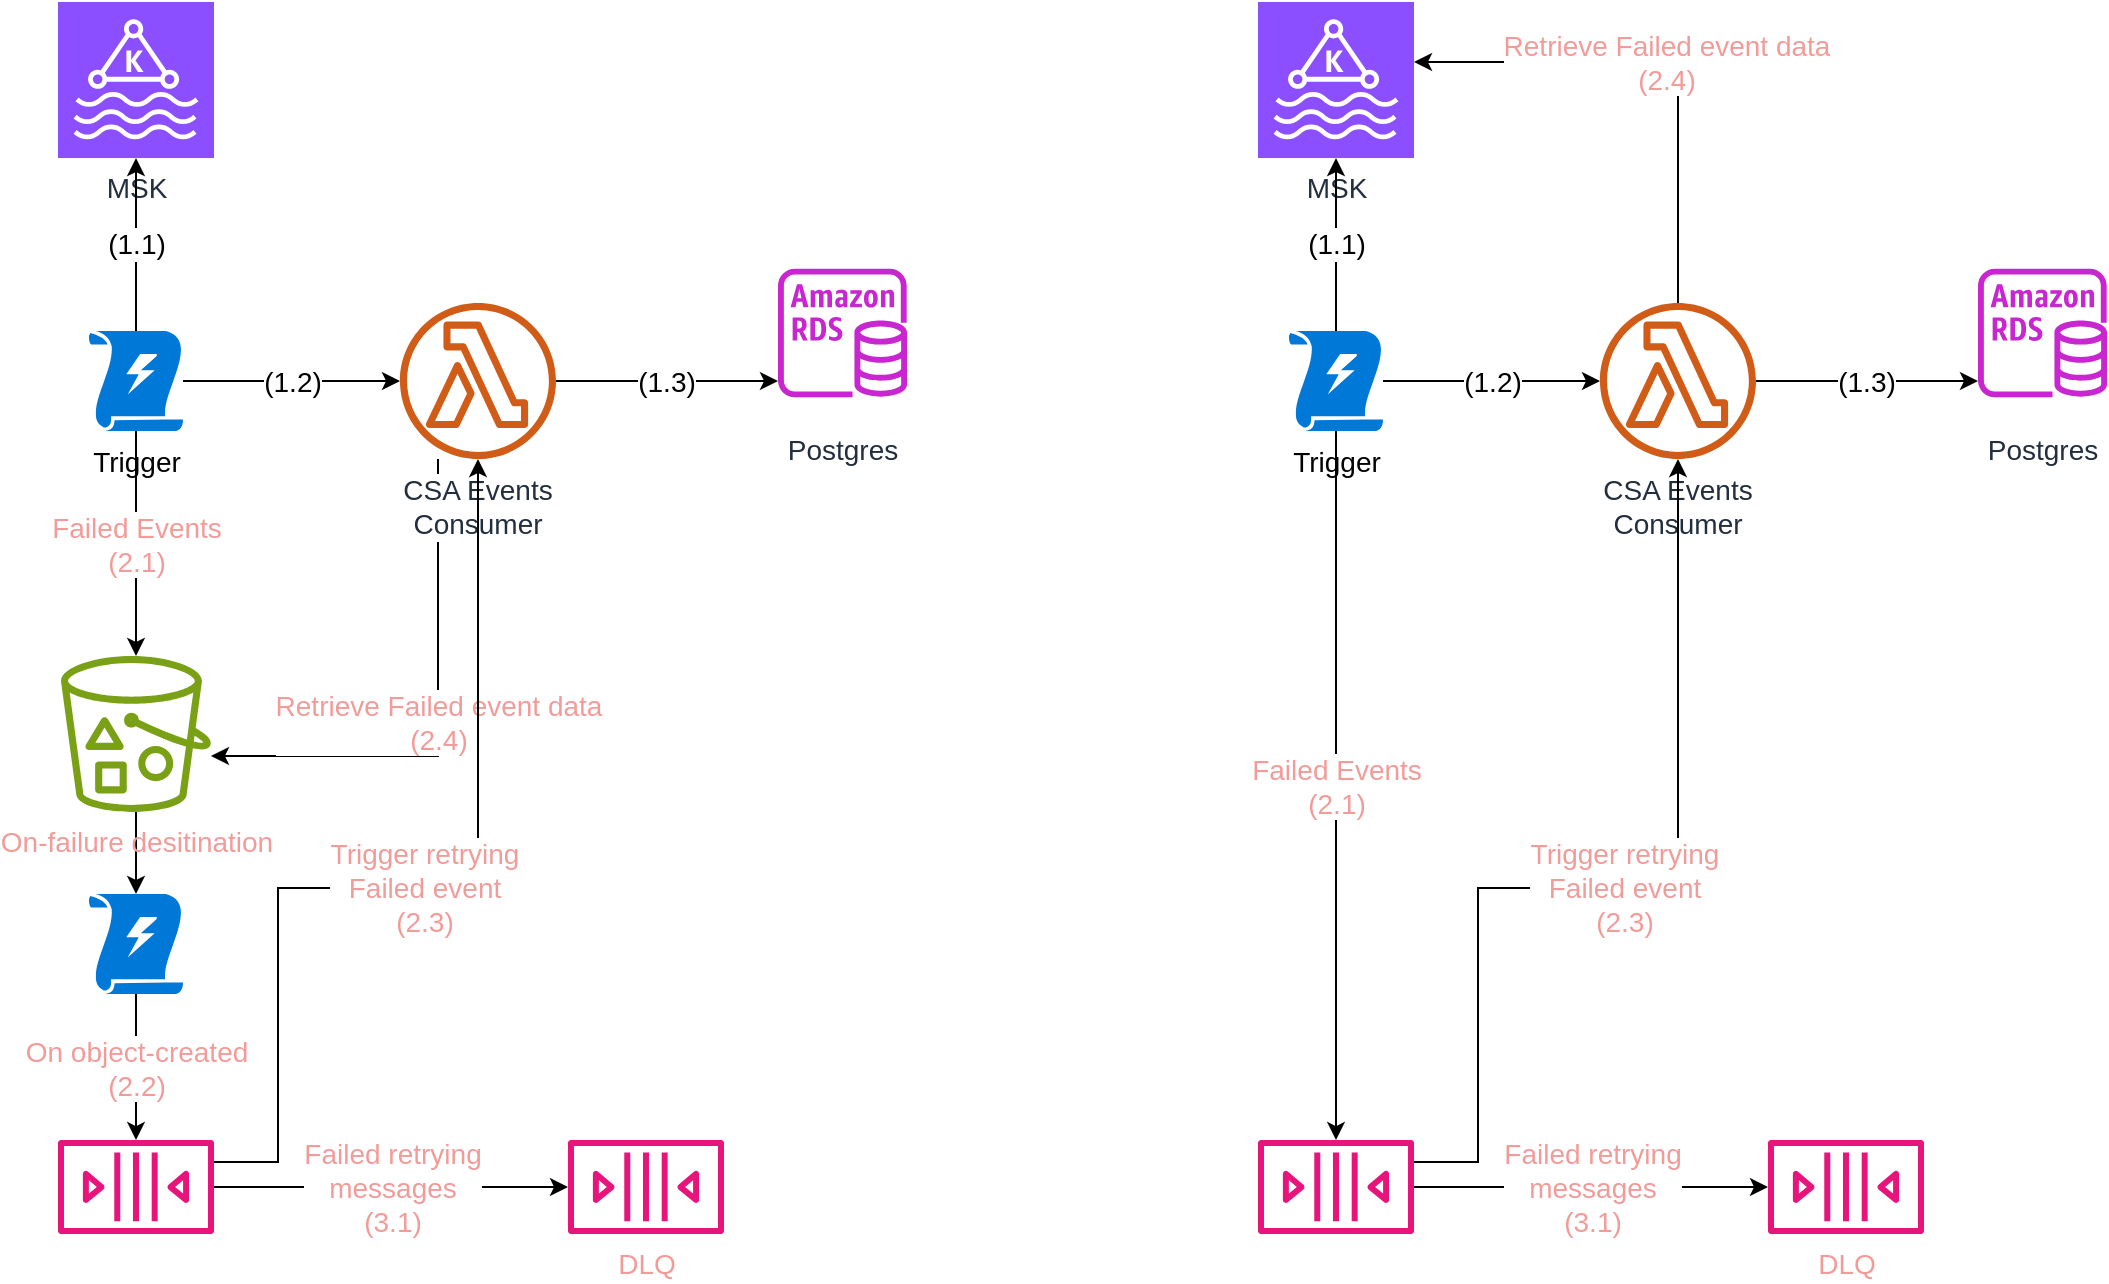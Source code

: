 <mxfile version="24.8.6">
  <diagram id="Ht1M8jgEwFfnCIfOTk4-" name="Page-1">
    <mxGraphModel dx="2578" dy="1439" grid="1" gridSize="10" guides="1" tooltips="1" connect="1" arrows="1" fold="1" page="1" pageScale="1" pageWidth="1169" pageHeight="827" math="0" shadow="0">
      <root>
        <mxCell id="0" />
        <mxCell id="1" parent="0" />
        <mxCell id="d1aQsJZGRrAFsnmFgu7d-13" value="(1.3)" style="edgeStyle=orthogonalEdgeStyle;rounded=0;orthogonalLoop=1;jettySize=auto;html=1;fontSize=14;" edge="1" parent="1" source="UEzPUAAOIrF-is8g5C7q-115">
          <mxGeometry relative="1" as="geometry">
            <mxPoint x="440" y="229.5" as="targetPoint" />
          </mxGeometry>
        </mxCell>
        <mxCell id="d1aQsJZGRrAFsnmFgu7d-29" value="&lt;div style=&quot;font-size: 14px;&quot;&gt;Retrieve Failed event data&lt;/div&gt;(2.4)" style="edgeStyle=orthogonalEdgeStyle;rounded=0;orthogonalLoop=1;jettySize=auto;html=1;fontSize=14;fontColor=#F19C99;" edge="1" parent="1" source="UEzPUAAOIrF-is8g5C7q-115" target="d1aQsJZGRrAFsnmFgu7d-3">
          <mxGeometry relative="1" as="geometry">
            <Array as="points">
              <mxPoint x="270" y="417" />
            </Array>
          </mxGeometry>
        </mxCell>
        <mxCell id="UEzPUAAOIrF-is8g5C7q-115" value="CSA Events Consumer" style="outlineConnect=0;fontColor=#232F3E;gradientColor=none;fillColor=#D05C17;strokeColor=none;dashed=0;verticalLabelPosition=bottom;verticalAlign=top;align=center;html=1;fontSize=14;fontStyle=0;aspect=fixed;pointerEvents=1;shape=mxgraph.aws4.lambda_function;labelBackgroundColor=#FFFFFF;labelBorderColor=none;whiteSpace=wrap;" parent="1" vertex="1">
          <mxGeometry x="251" y="190.5" width="78" height="78" as="geometry" />
        </mxCell>
        <mxCell id="d1aQsJZGRrAFsnmFgu7d-1" value="MSK" style="sketch=0;points=[[0,0,0],[0.25,0,0],[0.5,0,0],[0.75,0,0],[1,0,0],[0,1,0],[0.25,1,0],[0.5,1,0],[0.75,1,0],[1,1,0],[0,0.25,0],[0,0.5,0],[0,0.75,0],[1,0.25,0],[1,0.5,0],[1,0.75,0]];outlineConnect=0;fontColor=#232F3E;fillColor=#8C4FFF;strokeColor=#ffffff;dashed=0;verticalLabelPosition=bottom;verticalAlign=top;align=center;html=1;fontSize=14;fontStyle=0;aspect=fixed;shape=mxgraph.aws4.resourceIcon;resIcon=mxgraph.aws4.managed_streaming_for_kafka;" vertex="1" parent="1">
          <mxGeometry x="80" y="40" width="78" height="78" as="geometry" />
        </mxCell>
        <mxCell id="d1aQsJZGRrAFsnmFgu7d-6" value="(1.2)" style="edgeStyle=orthogonalEdgeStyle;rounded=0;orthogonalLoop=1;jettySize=auto;html=1;fontSize=14;" edge="1" parent="1" source="d1aQsJZGRrAFsnmFgu7d-2" target="UEzPUAAOIrF-is8g5C7q-115">
          <mxGeometry relative="1" as="geometry" />
        </mxCell>
        <mxCell id="d1aQsJZGRrAFsnmFgu7d-7" value="(1.1)" style="edgeStyle=orthogonalEdgeStyle;rounded=0;orthogonalLoop=1;jettySize=auto;html=1;fontSize=14;" edge="1" parent="1" source="d1aQsJZGRrAFsnmFgu7d-2" target="d1aQsJZGRrAFsnmFgu7d-1">
          <mxGeometry relative="1" as="geometry" />
        </mxCell>
        <mxCell id="d1aQsJZGRrAFsnmFgu7d-17" value="Failed Events&lt;div style=&quot;font-size: 14px;&quot;&gt;(2.1)&lt;/div&gt;" style="edgeStyle=orthogonalEdgeStyle;rounded=0;orthogonalLoop=1;jettySize=auto;html=1;fontSize=14;fontColor=#F19C99;" edge="1" parent="1" source="d1aQsJZGRrAFsnmFgu7d-2" target="d1aQsJZGRrAFsnmFgu7d-3">
          <mxGeometry relative="1" as="geometry" />
        </mxCell>
        <mxCell id="d1aQsJZGRrAFsnmFgu7d-2" value="Trigger" style="sketch=0;aspect=fixed;pointerEvents=1;shadow=0;dashed=0;html=1;strokeColor=none;labelPosition=center;verticalLabelPosition=bottom;verticalAlign=top;align=center;shape=mxgraph.mscae.enterprise.triggers;fillColor=#0078D7;fontSize=14;" vertex="1" parent="1">
          <mxGeometry x="95.5" y="204.5" width="47" height="50" as="geometry" />
        </mxCell>
        <mxCell id="d1aQsJZGRrAFsnmFgu7d-21" value="" style="edgeStyle=orthogonalEdgeStyle;rounded=0;orthogonalLoop=1;jettySize=auto;html=1;fontSize=14;fontColor=#F19C99;" edge="1" parent="1" source="d1aQsJZGRrAFsnmFgu7d-3" target="d1aQsJZGRrAFsnmFgu7d-20">
          <mxGeometry relative="1" as="geometry" />
        </mxCell>
        <mxCell id="d1aQsJZGRrAFsnmFgu7d-3" value="On-failure desitination" style="sketch=0;outlineConnect=0;fontColor=#F19C99;gradientColor=none;fillColor=#7AA116;strokeColor=none;dashed=0;verticalLabelPosition=bottom;verticalAlign=top;align=center;html=1;fontSize=14;fontStyle=0;aspect=fixed;pointerEvents=1;shape=mxgraph.aws4.bucket_with_objects;" vertex="1" parent="1">
          <mxGeometry x="81.5" y="367" width="75" height="78" as="geometry" />
        </mxCell>
        <mxCell id="d1aQsJZGRrAFsnmFgu7d-8" value="Postgres" style="aspect=fixed;html=1;align=center;fontSize=14;image=img/lib/azure2/databases/Azure_Database_PostgreSQL_Server.svg;sketch=0;outlineConnect=0;fontColor=#232F3E;gradientColor=none;fillColor=#C925D1;strokeColor=none;dashed=0;verticalLabelPosition=bottom;verticalAlign=top;fontStyle=0;pointerEvents=1;shape=mxgraph.aws4.rds_instance;" vertex="1" parent="1">
          <mxGeometry x="440" y="162.5" width="64.5" height="86" as="geometry" />
        </mxCell>
        <mxCell id="d1aQsJZGRrAFsnmFgu7d-24" value="Trigger retrying&lt;div style=&quot;font-size: 14px;&quot;&gt;Failed event&lt;/div&gt;&lt;div style=&quot;font-size: 14px;&quot;&gt;(2.3)&lt;/div&gt;" style="edgeStyle=orthogonalEdgeStyle;rounded=0;orthogonalLoop=1;jettySize=auto;html=1;fontSize=14;fontColor=#F19C99;" edge="1" parent="1" source="d1aQsJZGRrAFsnmFgu7d-18" target="UEzPUAAOIrF-is8g5C7q-115">
          <mxGeometry relative="1" as="geometry">
            <mxPoint x="320" y="274" as="targetPoint" />
            <Array as="points">
              <mxPoint x="190" y="620" />
              <mxPoint x="190" y="483" />
              <mxPoint x="290" y="483" />
            </Array>
          </mxGeometry>
        </mxCell>
        <mxCell id="d1aQsJZGRrAFsnmFgu7d-28" value="Failed retrying&lt;div style=&quot;font-size: 14px;&quot;&gt;messages&lt;/div&gt;&lt;div style=&quot;font-size: 14px;&quot;&gt;(3.1)&lt;/div&gt;" style="edgeStyle=orthogonalEdgeStyle;rounded=0;orthogonalLoop=1;jettySize=auto;html=1;fontSize=14;fontColor=#F19C99;" edge="1" parent="1" source="d1aQsJZGRrAFsnmFgu7d-18" target="d1aQsJZGRrAFsnmFgu7d-26">
          <mxGeometry relative="1" as="geometry" />
        </mxCell>
        <mxCell id="d1aQsJZGRrAFsnmFgu7d-18" value="" style="sketch=0;outlineConnect=0;fontColor=#F19C99;gradientColor=none;fillColor=#E7157B;strokeColor=none;dashed=0;verticalLabelPosition=bottom;verticalAlign=top;align=center;html=1;fontSize=14;fontStyle=0;aspect=fixed;pointerEvents=1;shape=mxgraph.aws4.queue;" vertex="1" parent="1">
          <mxGeometry x="80" y="609" width="78" height="47" as="geometry" />
        </mxCell>
        <mxCell id="d1aQsJZGRrAFsnmFgu7d-22" value="On object-created&lt;div style=&quot;font-size: 14px;&quot;&gt;(2.2)&lt;/div&gt;" style="edgeStyle=orthogonalEdgeStyle;rounded=0;orthogonalLoop=1;jettySize=auto;html=1;fontSize=14;fontColor=#F19C99;" edge="1" parent="1" source="d1aQsJZGRrAFsnmFgu7d-20" target="d1aQsJZGRrAFsnmFgu7d-18">
          <mxGeometry relative="1" as="geometry" />
        </mxCell>
        <mxCell id="d1aQsJZGRrAFsnmFgu7d-20" value="" style="sketch=0;aspect=fixed;pointerEvents=1;shadow=0;dashed=0;html=1;strokeColor=none;labelPosition=center;verticalLabelPosition=bottom;verticalAlign=top;align=center;shape=mxgraph.mscae.enterprise.triggers;fillColor=#0078D7;fontSize=14;fontColor=#F19C99;" vertex="1" parent="1">
          <mxGeometry x="95.5" y="486" width="47" height="50" as="geometry" />
        </mxCell>
        <mxCell id="d1aQsJZGRrAFsnmFgu7d-26" value="DLQ" style="sketch=0;outlineConnect=0;fontColor=#F19C99;gradientColor=none;fillColor=#E7157B;strokeColor=none;dashed=0;verticalLabelPosition=bottom;verticalAlign=top;align=center;html=1;fontSize=14;fontStyle=0;aspect=fixed;pointerEvents=1;shape=mxgraph.aws4.queue;" vertex="1" parent="1">
          <mxGeometry x="335" y="609" width="78" height="47" as="geometry" />
        </mxCell>
        <mxCell id="d1aQsJZGRrAFsnmFgu7d-30" value="(1.3)" style="edgeStyle=orthogonalEdgeStyle;rounded=0;orthogonalLoop=1;jettySize=auto;html=1;fontSize=14;" edge="1" parent="1" source="d1aQsJZGRrAFsnmFgu7d-32">
          <mxGeometry relative="1" as="geometry">
            <mxPoint x="1040" y="229.5" as="targetPoint" />
          </mxGeometry>
        </mxCell>
        <mxCell id="d1aQsJZGRrAFsnmFgu7d-31" value="&lt;div style=&quot;font-size: 14px;&quot;&gt;Retrieve Failed event data&lt;/div&gt;(2.4)" style="edgeStyle=orthogonalEdgeStyle;rounded=0;orthogonalLoop=1;jettySize=auto;html=1;fontSize=14;fontColor=#F19C99;" edge="1" parent="1" source="d1aQsJZGRrAFsnmFgu7d-32" target="d1aQsJZGRrAFsnmFgu7d-33">
          <mxGeometry relative="1" as="geometry">
            <Array as="points">
              <mxPoint x="890" y="70" />
            </Array>
            <mxPoint x="756.492" y="417" as="targetPoint" />
            <mxPoint as="offset" />
          </mxGeometry>
        </mxCell>
        <mxCell id="d1aQsJZGRrAFsnmFgu7d-32" value="CSA Events Consumer" style="outlineConnect=0;fontColor=#232F3E;gradientColor=none;fillColor=#D05C17;strokeColor=none;dashed=0;verticalLabelPosition=bottom;verticalAlign=top;align=center;html=1;fontSize=14;fontStyle=0;aspect=fixed;pointerEvents=1;shape=mxgraph.aws4.lambda_function;labelBackgroundColor=#FFFFFF;labelBorderColor=none;whiteSpace=wrap;" vertex="1" parent="1">
          <mxGeometry x="851" y="190.5" width="78" height="78" as="geometry" />
        </mxCell>
        <mxCell id="d1aQsJZGRrAFsnmFgu7d-33" value="MSK" style="sketch=0;points=[[0,0,0],[0.25,0,0],[0.5,0,0],[0.75,0,0],[1,0,0],[0,1,0],[0.25,1,0],[0.5,1,0],[0.75,1,0],[1,1,0],[0,0.25,0],[0,0.5,0],[0,0.75,0],[1,0.25,0],[1,0.5,0],[1,0.75,0]];outlineConnect=0;fontColor=#232F3E;fillColor=#8C4FFF;strokeColor=#ffffff;dashed=0;verticalLabelPosition=bottom;verticalAlign=top;align=center;html=1;fontSize=14;fontStyle=0;aspect=fixed;shape=mxgraph.aws4.resourceIcon;resIcon=mxgraph.aws4.managed_streaming_for_kafka;" vertex="1" parent="1">
          <mxGeometry x="680" y="40" width="78" height="78" as="geometry" />
        </mxCell>
        <mxCell id="d1aQsJZGRrAFsnmFgu7d-34" value="(1.2)" style="edgeStyle=orthogonalEdgeStyle;rounded=0;orthogonalLoop=1;jettySize=auto;html=1;fontSize=14;" edge="1" parent="1" source="d1aQsJZGRrAFsnmFgu7d-37" target="d1aQsJZGRrAFsnmFgu7d-32">
          <mxGeometry relative="1" as="geometry" />
        </mxCell>
        <mxCell id="d1aQsJZGRrAFsnmFgu7d-35" value="(1.1)" style="edgeStyle=orthogonalEdgeStyle;rounded=0;orthogonalLoop=1;jettySize=auto;html=1;fontSize=14;" edge="1" parent="1" source="d1aQsJZGRrAFsnmFgu7d-37" target="d1aQsJZGRrAFsnmFgu7d-33">
          <mxGeometry relative="1" as="geometry" />
        </mxCell>
        <mxCell id="d1aQsJZGRrAFsnmFgu7d-36" value="Failed Events&lt;div style=&quot;font-size: 14px;&quot;&gt;(2.1)&lt;/div&gt;" style="edgeStyle=orthogonalEdgeStyle;rounded=0;orthogonalLoop=1;jettySize=auto;html=1;fontSize=14;fontColor=#F19C99;" edge="1" parent="1" source="d1aQsJZGRrAFsnmFgu7d-37" target="d1aQsJZGRrAFsnmFgu7d-43">
          <mxGeometry relative="1" as="geometry">
            <mxPoint x="719" y="367" as="targetPoint" />
          </mxGeometry>
        </mxCell>
        <mxCell id="d1aQsJZGRrAFsnmFgu7d-37" value="Trigger" style="sketch=0;aspect=fixed;pointerEvents=1;shadow=0;dashed=0;html=1;strokeColor=none;labelPosition=center;verticalLabelPosition=bottom;verticalAlign=top;align=center;shape=mxgraph.mscae.enterprise.triggers;fillColor=#0078D7;fontSize=14;" vertex="1" parent="1">
          <mxGeometry x="695.5" y="204.5" width="47" height="50" as="geometry" />
        </mxCell>
        <mxCell id="d1aQsJZGRrAFsnmFgu7d-40" value="Postgres" style="aspect=fixed;html=1;align=center;fontSize=14;image=img/lib/azure2/databases/Azure_Database_PostgreSQL_Server.svg;sketch=0;outlineConnect=0;fontColor=#232F3E;gradientColor=none;fillColor=#C925D1;strokeColor=none;dashed=0;verticalLabelPosition=bottom;verticalAlign=top;fontStyle=0;pointerEvents=1;shape=mxgraph.aws4.rds_instance;" vertex="1" parent="1">
          <mxGeometry x="1040" y="162.5" width="64.5" height="86" as="geometry" />
        </mxCell>
        <mxCell id="d1aQsJZGRrAFsnmFgu7d-41" value="Trigger retrying&lt;div style=&quot;font-size: 14px;&quot;&gt;Failed event&lt;/div&gt;&lt;div style=&quot;font-size: 14px;&quot;&gt;(2.3)&lt;/div&gt;" style="edgeStyle=orthogonalEdgeStyle;rounded=0;orthogonalLoop=1;jettySize=auto;html=1;fontSize=14;fontColor=#F19C99;" edge="1" parent="1" source="d1aQsJZGRrAFsnmFgu7d-43" target="d1aQsJZGRrAFsnmFgu7d-32">
          <mxGeometry relative="1" as="geometry">
            <mxPoint x="920" y="274" as="targetPoint" />
            <Array as="points">
              <mxPoint x="790" y="620" />
              <mxPoint x="790" y="483" />
              <mxPoint x="890" y="483" />
            </Array>
          </mxGeometry>
        </mxCell>
        <mxCell id="d1aQsJZGRrAFsnmFgu7d-42" value="Failed retrying&lt;div style=&quot;font-size: 14px;&quot;&gt;messages&lt;/div&gt;&lt;div style=&quot;font-size: 14px;&quot;&gt;(3.1)&lt;/div&gt;" style="edgeStyle=orthogonalEdgeStyle;rounded=0;orthogonalLoop=1;jettySize=auto;html=1;fontSize=14;fontColor=#F19C99;" edge="1" parent="1" source="d1aQsJZGRrAFsnmFgu7d-43" target="d1aQsJZGRrAFsnmFgu7d-46">
          <mxGeometry relative="1" as="geometry" />
        </mxCell>
        <mxCell id="d1aQsJZGRrAFsnmFgu7d-43" value="" style="sketch=0;outlineConnect=0;fontColor=#F19C99;gradientColor=none;fillColor=#E7157B;strokeColor=none;dashed=0;verticalLabelPosition=bottom;verticalAlign=top;align=center;html=1;fontSize=14;fontStyle=0;aspect=fixed;pointerEvents=1;shape=mxgraph.aws4.queue;" vertex="1" parent="1">
          <mxGeometry x="680" y="609" width="78" height="47" as="geometry" />
        </mxCell>
        <mxCell id="d1aQsJZGRrAFsnmFgu7d-46" value="DLQ" style="sketch=0;outlineConnect=0;fontColor=#F19C99;gradientColor=none;fillColor=#E7157B;strokeColor=none;dashed=0;verticalLabelPosition=bottom;verticalAlign=top;align=center;html=1;fontSize=14;fontStyle=0;aspect=fixed;pointerEvents=1;shape=mxgraph.aws4.queue;" vertex="1" parent="1">
          <mxGeometry x="935" y="609" width="78" height="47" as="geometry" />
        </mxCell>
      </root>
    </mxGraphModel>
  </diagram>
</mxfile>
